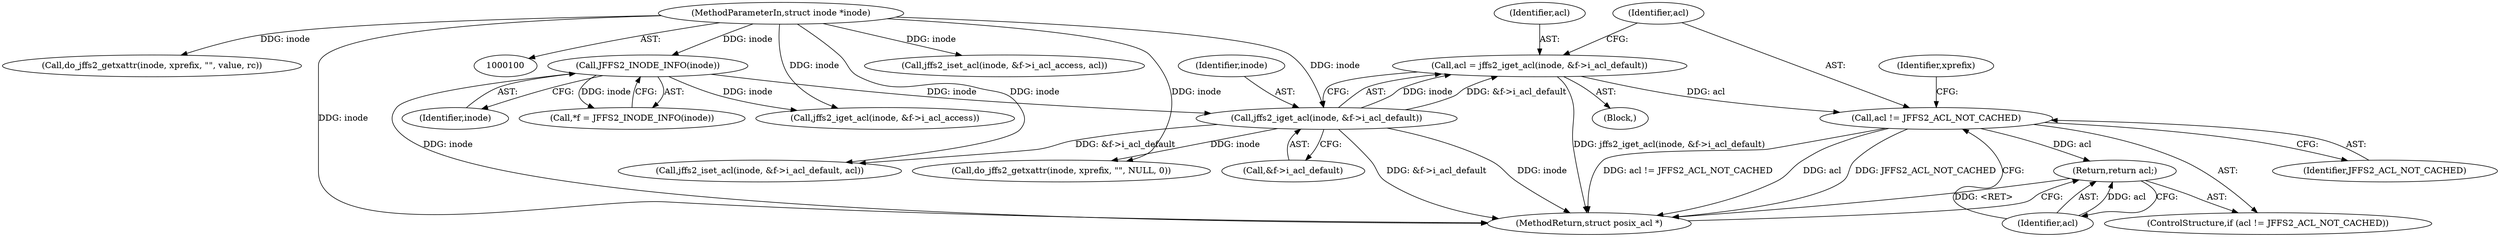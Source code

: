digraph "0_infradead_9ed437c50d89eabae763dd422579f73fdebf288d@pointer" {
"1000148" [label="(Call,acl != JFFS2_ACL_NOT_CACHED)"];
"1000139" [label="(Call,acl = jffs2_iget_acl(inode, &f->i_acl_default))"];
"1000141" [label="(Call,jffs2_iget_acl(inode, &f->i_acl_default))"];
"1000107" [label="(Call,JFFS2_INODE_INFO(inode))"];
"1000101" [label="(MethodParameterIn,struct inode *inode)"];
"1000151" [label="(Return,return acl;)"];
"1000258" [label="(MethodReturn,struct posix_acl *)"];
"1000143" [label="(Call,&f->i_acl_default)"];
"1000239" [label="(Call,jffs2_iset_acl(inode, &f->i_acl_access, acl))"];
"1000150" [label="(Identifier,JFFS2_ACL_NOT_CACHED)"];
"1000141" [label="(Call,jffs2_iget_acl(inode, &f->i_acl_default))"];
"1000118" [label="(Block,)"];
"1000152" [label="(Identifier,acl)"];
"1000164" [label="(Call,do_jffs2_getxattr(inode, xprefix, \"\", NULL, 0))"];
"1000140" [label="(Identifier,acl)"];
"1000142" [label="(Identifier,inode)"];
"1000105" [label="(Call,*f = JFFS2_INODE_INFO(inode))"];
"1000108" [label="(Identifier,inode)"];
"1000248" [label="(Call,jffs2_iset_acl(inode, &f->i_acl_default, acl))"];
"1000189" [label="(Call,do_jffs2_getxattr(inode, xprefix, \"\", value, rc))"];
"1000107" [label="(Call,JFFS2_INODE_INFO(inode))"];
"1000101" [label="(MethodParameterIn,struct inode *inode)"];
"1000139" [label="(Call,acl = jffs2_iget_acl(inode, &f->i_acl_default))"];
"1000148" [label="(Call,acl != JFFS2_ACL_NOT_CACHED)"];
"1000149" [label="(Identifier,acl)"];
"1000154" [label="(Identifier,xprefix)"];
"1000122" [label="(Call,jffs2_iget_acl(inode, &f->i_acl_access))"];
"1000147" [label="(ControlStructure,if (acl != JFFS2_ACL_NOT_CACHED))"];
"1000151" [label="(Return,return acl;)"];
"1000148" -> "1000147"  [label="AST: "];
"1000148" -> "1000150"  [label="CFG: "];
"1000149" -> "1000148"  [label="AST: "];
"1000150" -> "1000148"  [label="AST: "];
"1000152" -> "1000148"  [label="CFG: "];
"1000154" -> "1000148"  [label="CFG: "];
"1000148" -> "1000258"  [label="DDG: acl"];
"1000148" -> "1000258"  [label="DDG: acl != JFFS2_ACL_NOT_CACHED"];
"1000148" -> "1000258"  [label="DDG: JFFS2_ACL_NOT_CACHED"];
"1000139" -> "1000148"  [label="DDG: acl"];
"1000148" -> "1000151"  [label="DDG: acl"];
"1000139" -> "1000118"  [label="AST: "];
"1000139" -> "1000141"  [label="CFG: "];
"1000140" -> "1000139"  [label="AST: "];
"1000141" -> "1000139"  [label="AST: "];
"1000149" -> "1000139"  [label="CFG: "];
"1000139" -> "1000258"  [label="DDG: jffs2_iget_acl(inode, &f->i_acl_default)"];
"1000141" -> "1000139"  [label="DDG: inode"];
"1000141" -> "1000139"  [label="DDG: &f->i_acl_default"];
"1000141" -> "1000143"  [label="CFG: "];
"1000142" -> "1000141"  [label="AST: "];
"1000143" -> "1000141"  [label="AST: "];
"1000141" -> "1000258"  [label="DDG: inode"];
"1000141" -> "1000258"  [label="DDG: &f->i_acl_default"];
"1000107" -> "1000141"  [label="DDG: inode"];
"1000101" -> "1000141"  [label="DDG: inode"];
"1000141" -> "1000164"  [label="DDG: inode"];
"1000141" -> "1000248"  [label="DDG: &f->i_acl_default"];
"1000107" -> "1000105"  [label="AST: "];
"1000107" -> "1000108"  [label="CFG: "];
"1000108" -> "1000107"  [label="AST: "];
"1000105" -> "1000107"  [label="CFG: "];
"1000107" -> "1000258"  [label="DDG: inode"];
"1000107" -> "1000105"  [label="DDG: inode"];
"1000101" -> "1000107"  [label="DDG: inode"];
"1000107" -> "1000122"  [label="DDG: inode"];
"1000101" -> "1000100"  [label="AST: "];
"1000101" -> "1000258"  [label="DDG: inode"];
"1000101" -> "1000122"  [label="DDG: inode"];
"1000101" -> "1000164"  [label="DDG: inode"];
"1000101" -> "1000189"  [label="DDG: inode"];
"1000101" -> "1000239"  [label="DDG: inode"];
"1000101" -> "1000248"  [label="DDG: inode"];
"1000151" -> "1000147"  [label="AST: "];
"1000151" -> "1000152"  [label="CFG: "];
"1000152" -> "1000151"  [label="AST: "];
"1000258" -> "1000151"  [label="CFG: "];
"1000151" -> "1000258"  [label="DDG: <RET>"];
"1000152" -> "1000151"  [label="DDG: acl"];
}
